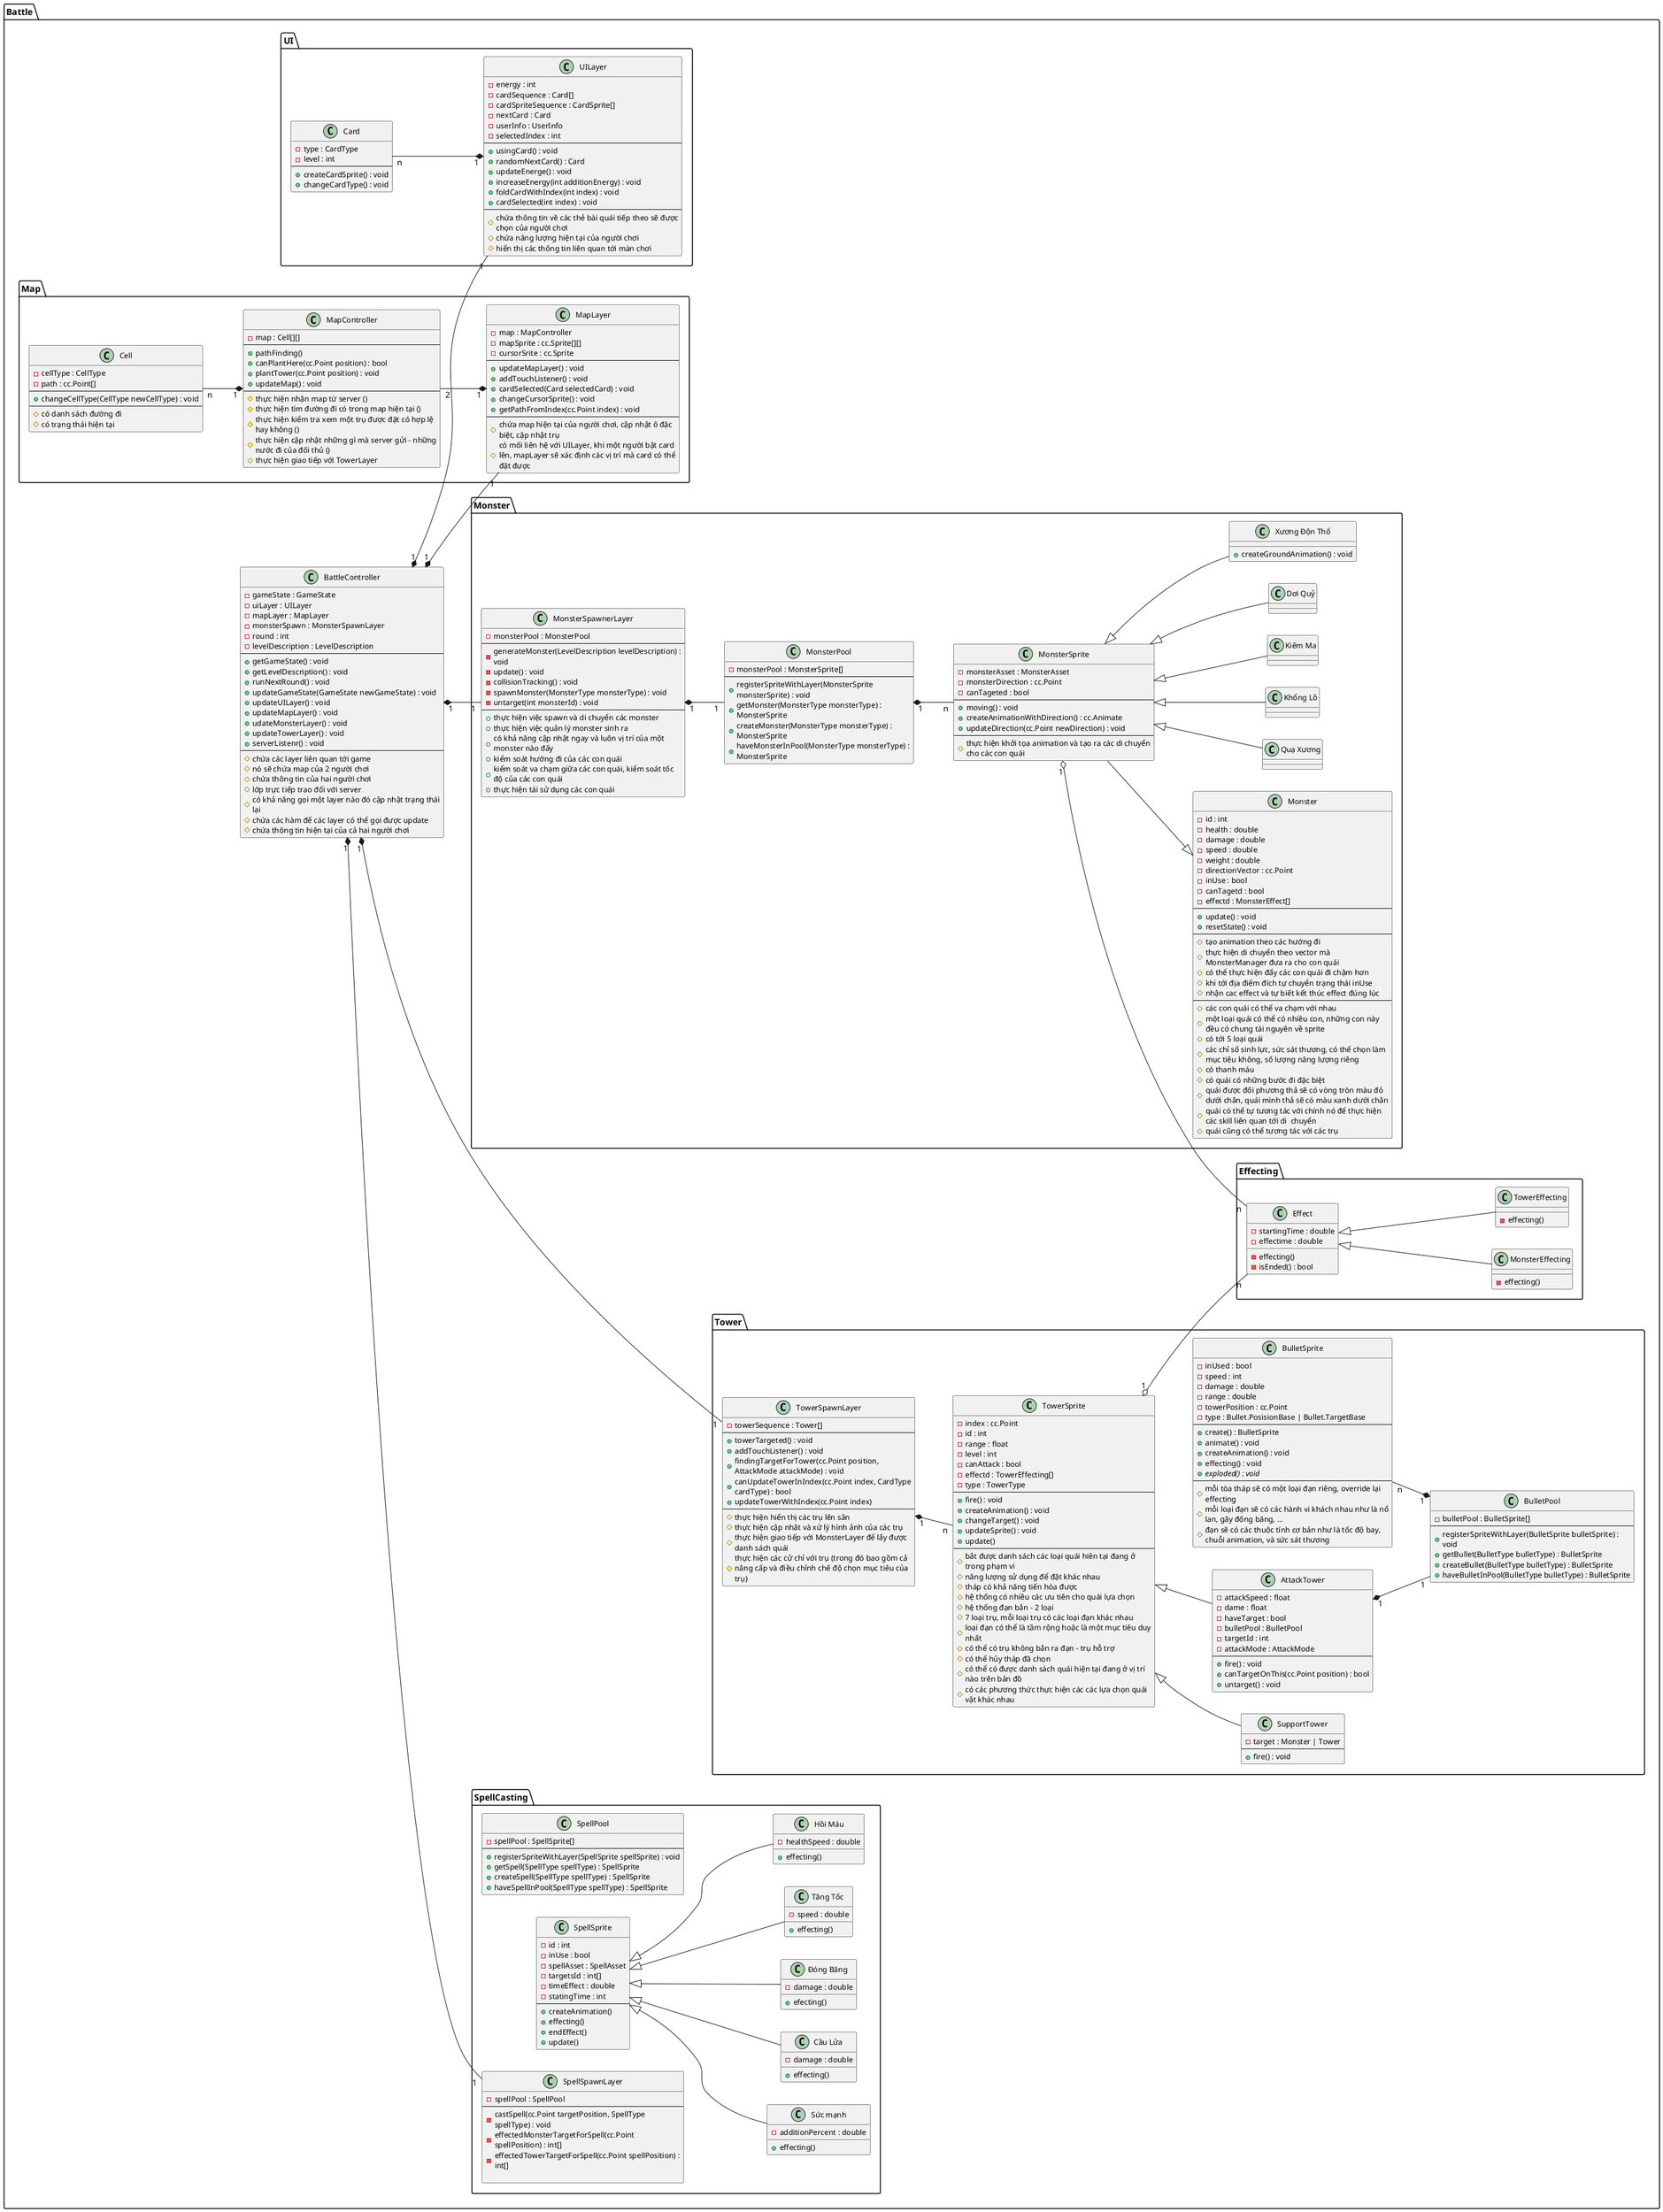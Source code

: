 @startuml
skinparam wrapwidth 300
skinparam classfontname consolas
skinparam classfontsize 16
skinparam classattributefontname cascadia code
skinparam classattributefontsize 12
left to right direction

package Battle {
    package Effecting {
        class Effect {
            - startingTime : double
            - effectime : double
            - effecting()
            - isEnded() : bool
        }

        class MonsterEffecting extends Effect{
            - effecting()
        }

        class TowerEffecting extends Effect{
            - effecting()
        }
    }

    class BattleController  {
        - gameState : GameState
        - uiLayer : UILayer
        - mapLayer : MapLayer
        - monsterSpawn : MonsterSpawnLayer
        - round : int
        - levelDescription : LevelDescription
        ---
        + getGameState() : void 
        + getLevelDescription() : void
        + runNextRound() : void
        + updateGameState(GameState newGameState) : void
        + updateUILayer() : void
        + updateMapLayer() : void
        + udateMonsterLayer() : void
        + updateTowerLayer() : void
        + serverListenr() : void
        ---
        # chứa các layer liên quan tới game
        # nó sẽ chứa map của 2 người chơi
        # chứa thông tin của hai người chơi
        # lớp trực tiếp trao đổi với server
        # có khả năng gọi một layer nào đó cập nhật trạng thái lại
        # chứa các hàm để các layer có thể gọi được update
        # chứa thông tin hiện tại của cả hai người chơi
    }
    
    package Map {

        class MapLayer {
            - map : MapController
            - mapSprite : cc.Sprite[][]
            - cursorSrite : cc.Sprite
            ---
            + updateMapLayer() : void
            + addTouchListener() : void
            + cardSelected(Card selectedCard) : void
            + changeCursorSprite() : void
            + getPathFromIndex(cc.Point index) : void
            ---
            # chứa map hiện tại của người chơi, cập nhật ô đặc biệt, cập nhật trụ
            # có mối liên hệ với UILayer, khi một người bật card lên, mapLayer sẽ xác định các vị trí mà card có thể đặt được
        }

        class MapController {
            - map : Cell[][]
            ---
            + pathFinding()
            + canPlantHere(cc.Point position) : bool
            + plantTower(cc.Point position) : void
            + updateMap() : void
            ---
            # thực hiện nhận map từ server ()
            # thực hiện tìm đường đi có trong map hiện tại ()
            # thực hiện kiểm tra xem một trụ được đặt có hợp lệ hay không ()
            # thực hiện cập nhật những gì mà server gửi - những nước đi của đối thủ ()
            # thực hiện giao tiếp với TowerLayer
        }

        class Cell  {
            - cellType : CellType
            - path : cc.Point[]
            ---
            + changeCellType(CellType newCellType) : void
            ---
            # có danh sách đường đi
            # có trạng thái hiện tại 
        }

        MapController "2" --* "1" MapLayer
        Cell "n" --* "1" MapController

    }

    package Tower {
        class TowerSpawnLayer  {
            - towerSequence : Tower[]
            ---
            + towerTargeted() : void
            + addTouchListener() : void
            + findingTargetForTower(cc.Point position, AttackMode attackMode) : void
            + canUpdateTowerInIndex(cc.Point index, CardType cardType) : bool
            + updateTowerWithIndex(cc.Point index)
            ---
            # thực hiện hiển thị các trụ lên sân
            # thực hiện cập nhât và xử lý hình ảnh của các trụ
            # thực hiện giao tiếp với MonsterLayer để lấy được danh sách quái
            # thực hiện các cử chỉ với trụ (trong đó bao gồm cả nâng cấp và điều chỉnh chế độ chọn mục tiêu của trụ)
        }

        class TowerSprite {
            - index : cc.Point
            - id : int
            - range : float
            - level : int
            - canAttack : bool
            - effectd : TowerEffecting[]
            - type : TowerType
            ---
            + fire() : void
            + createAnimation() : void
            + changeTarget() : void
            + updateSprite() : void
            + update()
            ---
            # bắt được danh sách các loại quái hiên tại đang ở trong phạm vi
            # năng lượng sử dụng để đặt khác nhau
            # tháp có khả năng tiến hóa được
            # hệ thống có nhiều các ưu tiên cho quái lựa chọn
            # hệ thống đạn bắn - 2 loại
            # 7 loại trụ, mỗi loại trụ có các loại đạn khác nhau
            # loại đạn có thể là tầm rộng hoặc là một mục tiêu duy nhất
            # có thể có trụ không bắn ra đạn - trụ hỗ trợ
            # có thể hủy tháp đã chọn
            # có thể có được danh sách quái hiện tại đang ở vị trí nào trên bản đồ
            # có các phương thức thực hiện các các lựa chọn quái vật khác nhau
        }

        class SupportTower extends TowerSprite {
            - target : Monster | Tower
            ---
            + fire() : void
        }

        class AttackTower extends TowerSprite {
            - attackSpeed : float
            - dame : float
            - haveTarget : bool
            - bulletPool : BulletPool
            - targetId : int
            - attackMode : AttackMode
            ---
            + fire() : void
            + canTargetOnThis(cc.Point position) : bool
            + untarget() : void
        }

        class BulletPool {
            - bulletPool : BulletSprite[]
            ---
            + registerSpriteWithLayer(BulletSprite bulletSprite) : void
            + getBullet(BulletType bulletType) : BulletSprite
            + createBullet(BulletType bulletType) : BulletSprite
            + haveBulletInPool(BulletType bulletType) : BulletSprite
        }

        class BulletSprite  {
            - inUsed : bool
            - speed : int
            - damage : double
            - range : double
            - towerPosition : cc.Point
            - type : Bullet.PosisionBase | Bullet.TargetBase
            ---
            + create() : BulletSprite
            + animate() : void
            + createAnimation() : void
            + effecting() : void
            + {abstract} exploded() : void
            ---
            # mỗi tòa tháp sẽ có một loại đạn riêng, override lại effecting
            # mỗi loại đạn sẽ có các hành vi khách nhau như là nổ lan, gây đống băng, ...
            # đạn sẽ có các thuộc tính cơ bản như là tốc độ bay, chuỗi animation, và sức sát thương
        }

        TowerSpawnLayer "1" *-- "n" TowerSprite
        AttackTower "1" *-- "1" BulletPool
        BulletSprite "n" --* "1" BulletPool
    }

    package Monster {

        class MonsterPool {
            - monsterPool : MonsterSprite[]
            ---
            + registerSpriteWithLayer(MonsterSprite monsterSprite) : void
            + getMonster(MonsterType monsterType) : MonsterSprite
            + createMonster(MonsterType monsterType) : MonsterSprite
            + haveMonsterInPool(MonsterType monsterType) : MonsterSprite
        }

        class MonsterSpawnerLayer  {
            - monsterPool : MonsterPool
            ---
            - generateMonster(LevelDescription levelDescription) : void
            - update() : void
            - collisionTracking() : void 
            - spawnMonster(MonsterType monsterType) : void
            - untarget(int monsterId) : void
            ---
            + thực hiện việc spawn và di chuyển các monster 
            + thực hiện việc quản lý monster sinh ra
            + có khả năng cập nhật ngay và luôn vị trí của một monster nào đấy
            + kiểm soát hướng đi của các con quái
            + kiểm soát va chạm giữa các con quái, kiểm soát tốc độ của các con quái
            + thực hiện tái sử dụng các con quái
        }

        class Monster {
            - id : int
            - health : double
            - damage : double
            - speed : double
            - weight : double
            - directionVector : cc.Point
            - inUse : bool
            - canTagetd : bool
            - effectd : MonsterEffect[]
            ---
            + update() : void
            + resetState() : void
            ---
            # tạo animation theo các hướng đi
            # thực hiện di chuyển theo vector mà MonsterManager đưa ra cho con quái
            # có thể thực hiện đẩy các con quái đi chậm hơn
            # khi tới địa điểm đích tự chuyển trạng thái inUse
            # nhận cac effect và tự biết kết thúc effect đúng lúc
            ---
            # các con quái có thể va chạm với nhau
            # một loại quái có thể có nhiều con, những con này đều có chung tài nguyên về sprite
            # có tới 5 loại quái
            # các chỉ số sinh lực, sức sát thương, có thể chọn làm mục tiêu không, số lượng năng lượng riêng
            # có thanh máu
            # có quái có những bước đi đặc biệt
            # quái được đối phương thả sẽ có vòng tròn màu đỏ dưới chân, quái mình thả sẽ có màu xanh dưới chân
            # quái có thể tự tương tác với chính nó để thực hiện các skill liên quan tới di  chuyển
            # quái cũng có thể tương tác với các trụ
        }

        class MonsterSprite {
            - monsterAsset : MonsterAsset
            - monsterDirection : cc.Point
            - canTageted : bool
            ---
            + moving() : void
            + createAnimationWithDirection() : cc.Animate
            + updateDirection(cc.Point newDirection) : void
            ---
            # thực hiện khởi tọa animation và tạo ra các di chuyển cho các con quái
        }
         
        class "Quạ Xương" extends MonsterSprite {}
        class "Khổng Lồ" extends MonsterSprite {}
        class "Kiếm Ma" extends MonsterSprite {}
        class "Dơi Quỷ" extends MonsterSprite {}
        class "Xương Độn Thổ" extends MonsterSprite {
            + createGroundAnimation() : void
        }

        MonsterSprite --|> Monster
        MonsterPool "1" *-- "n" MonsterSprite
        MonsterSpawnerLayer "1" *-- "1" MonsterPool
    }
    
    package SpellCasting {

        class SpellPool {
            - spellPool : SpellSprite[]
            ---
            + registerSpriteWithLayer(SpellSprite spellSprite) : void
            + getSpell(SpellType spellType) : SpellSprite
            + createSpell(SpellType spellType) : SpellSprite
            + haveSpellInPool(SpellType spellType) : SpellSprite
        }

        class SpellSprite {
            - id : int
            - inUse : bool
            - spellAsset : SpellAsset
            - targetsId : int[]
            - timeEffect : double
            - statingTime : int
            ---
            + createAnimation()
            + effecting()
            + endEffect()
            + update()
        }

        class SpellSpawnLayer {
            - spellPool : SpellPool
            ---
            - castSpell(cc.Point targetPosition, SpellType spellType) : void
            - effectedMonsterTargetForSpell(cc.Point spellPosition) : int[]
            - effectedTowerTargetForSpell(cc.Point spellPosition) : int[]
            
        }

        class "Cầu Lửa" extends SpellSprite {
            - damage : double
            + effecting()
        }
        class "Đóng Băng" extends SpellSprite {
            - damage : double
            + efecting()
        }
        class "Tăng Tốc" extends SpellSprite {
            - speed : double
            + effecting()
        }
        class "Hồi Máu" extends SpellSprite {
            - healthSpeed : double
            + effecting()
        }
        class "Sức mạnh" extends SpellSprite {
            - additionPercent : double
            + effecting()
        }
    }

    package UI {
        class UILayer {
            - energy : int
            - cardSequence : Card[]
            - cardSpriteSequence : CardSprite[]
            - nextCard : Card
            - userInfo : UserInfo
            - selectedIndex : int
            ---
            + usingCard() : void
            + randomNextCard() : Card
            + updateEnerge() : void
            + increaseEnergy(int additionEnergy) : void
            + foldCardWithIndex(int index) : void
            + cardSelected(int index) : void
            ---
            # chứa thông tin về các thẻ bài quái tiếp theo sẽ được chọn của người chơi
            # chứa năng lượng hiện tại của người chơi
            # hiển thị các thông tin liên quan tới màn chơi
        }

        class Card {
            - type : CardType
            - level : int
            ---
            + createCardSprite() : void
            + changeCardType() : void
        }

        Card "n" --* "1" UILayer
    }

    BattleController "1" *-- "1" MonsterSpawnerLayer
    BattleController "1" *-- "1" UILayer
    BattleController "1" *-- "1" TowerSpawnLayer
    BattleController "1" *-- "1" MapLayer
    BattleController "1" *-- "1" SpellSpawnLayer
    MonsterSprite "1" o-- "n" Effect
    TowerSprite "1" o-- "n" Effect
}

@enduml